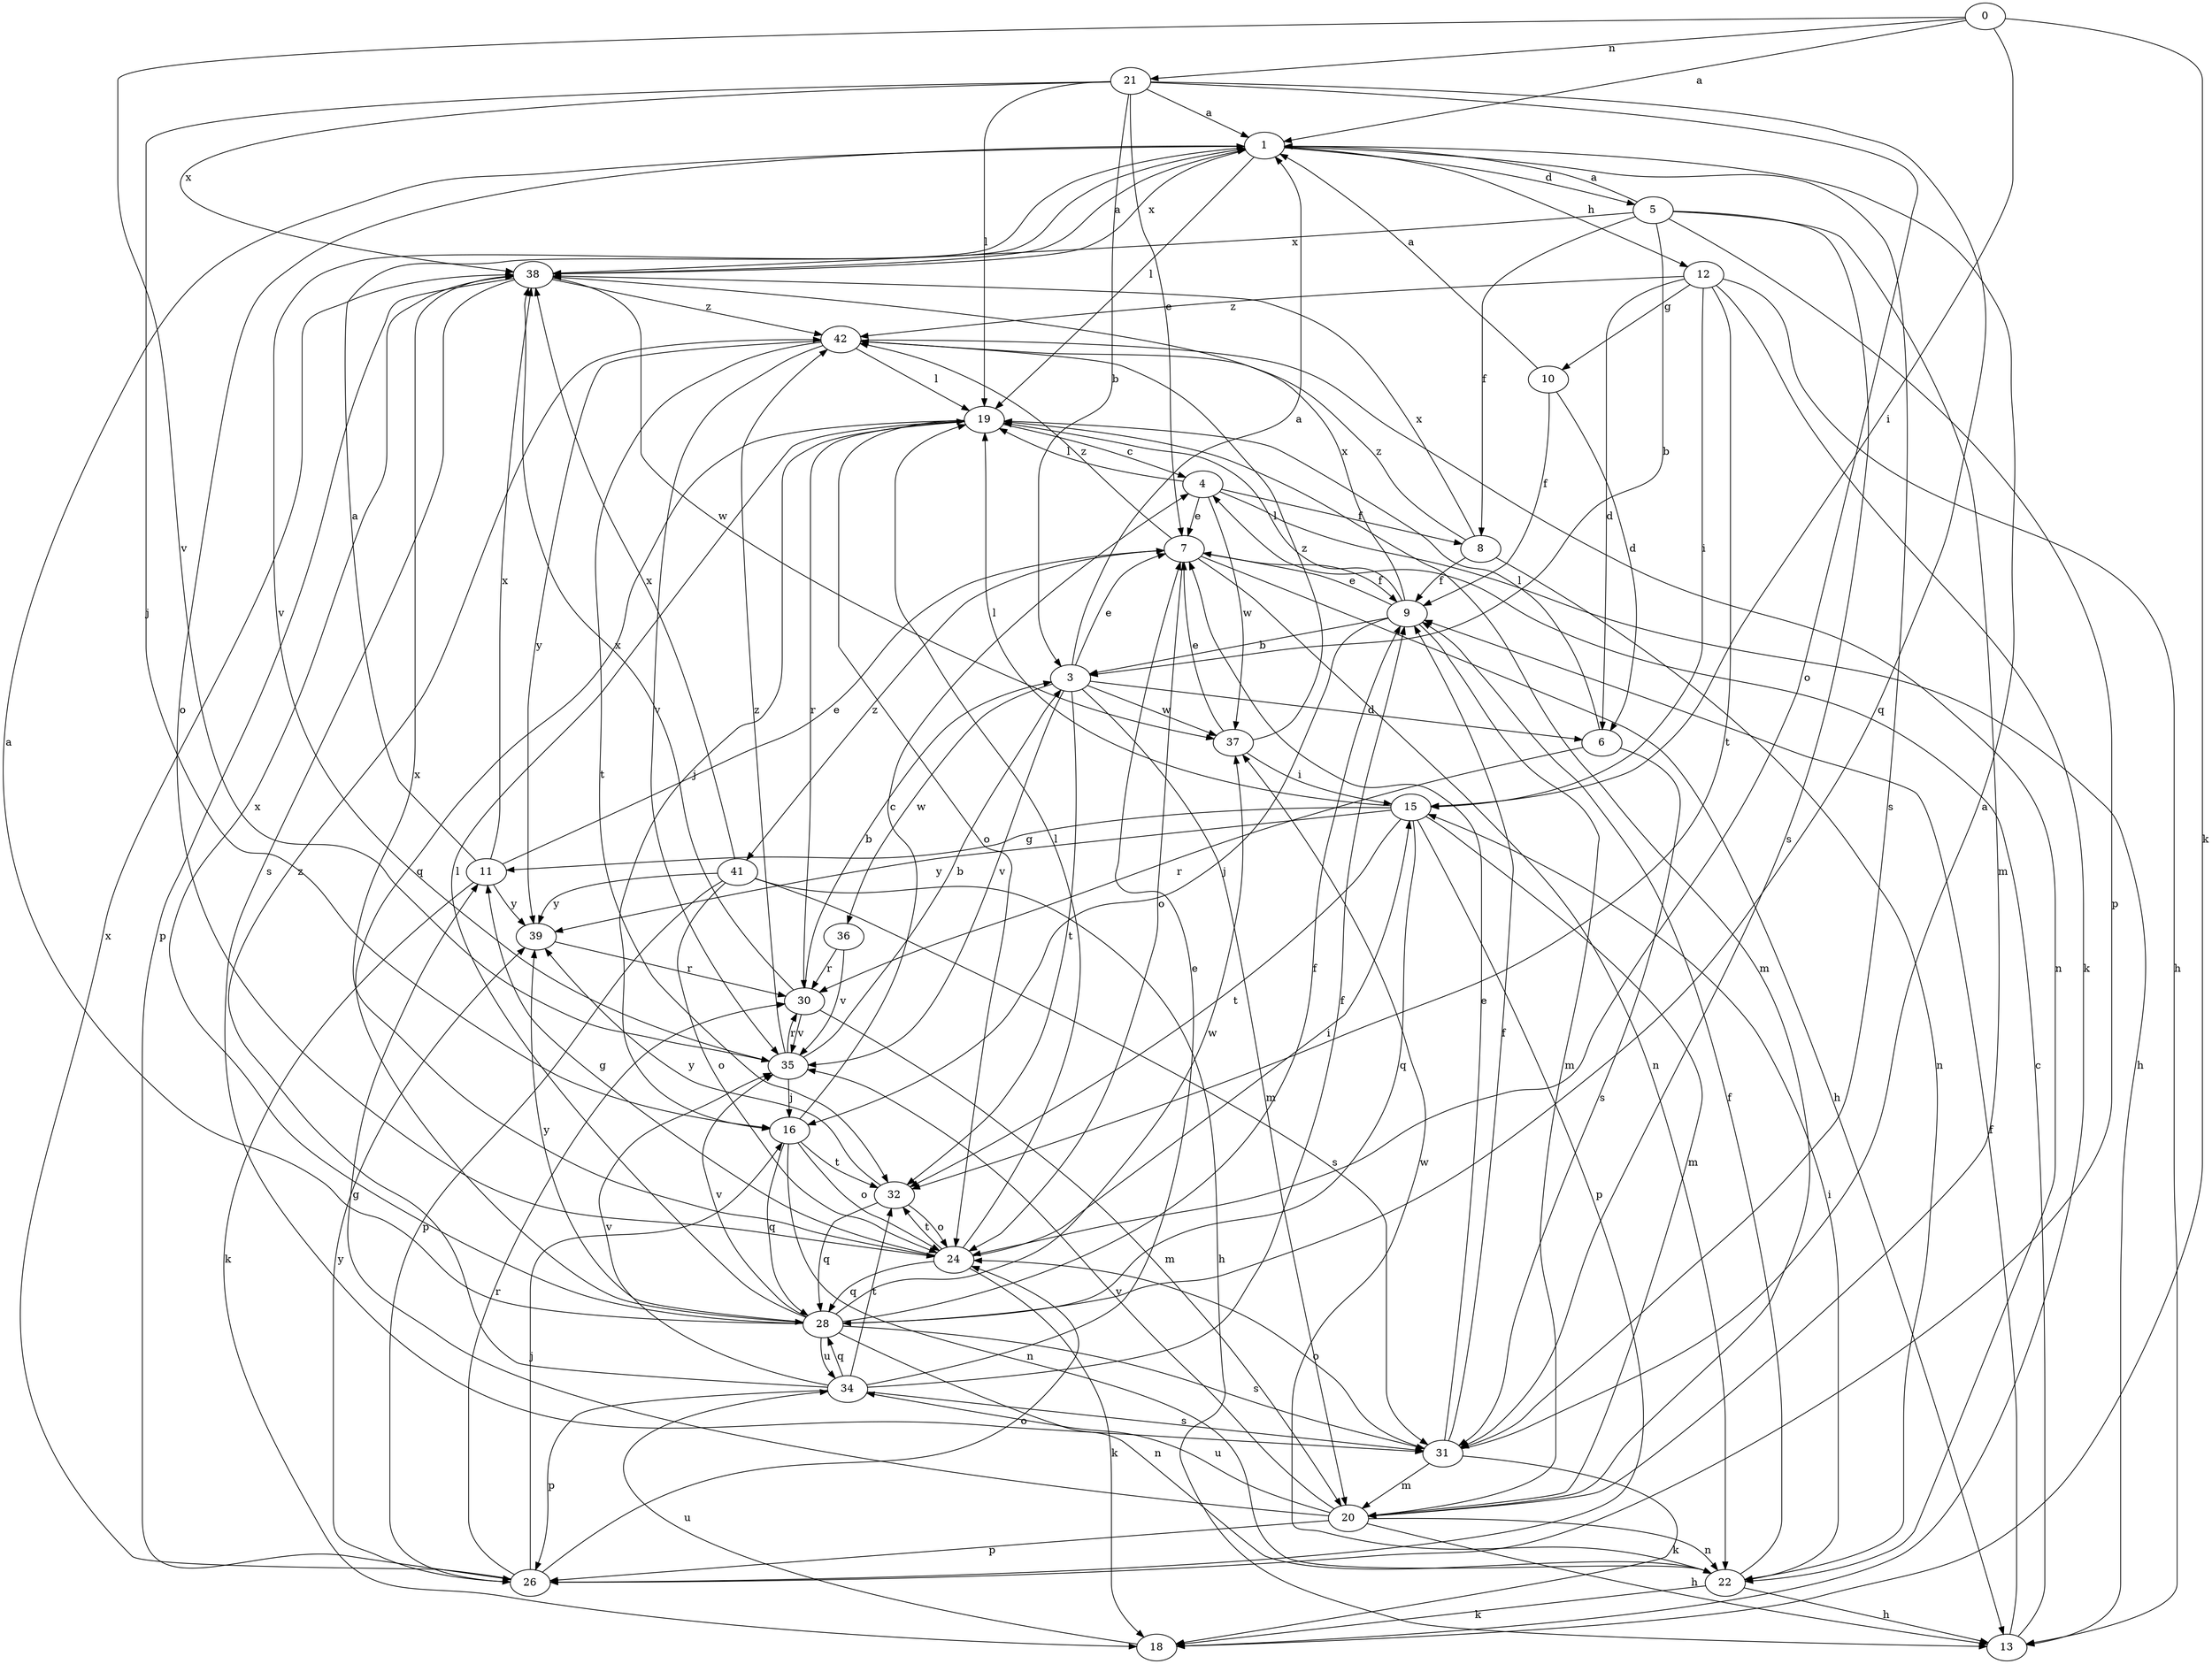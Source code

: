 strict digraph  {
0;
1;
3;
4;
5;
6;
7;
8;
9;
10;
11;
12;
13;
15;
16;
18;
19;
20;
21;
22;
24;
26;
28;
30;
31;
32;
34;
35;
36;
37;
38;
39;
41;
42;
0 -> 1  [label=a];
0 -> 15  [label=i];
0 -> 18  [label=k];
0 -> 21  [label=n];
0 -> 35  [label=v];
1 -> 5  [label=d];
1 -> 12  [label=h];
1 -> 19  [label=l];
1 -> 24  [label=o];
1 -> 31  [label=s];
1 -> 35  [label=v];
1 -> 38  [label=x];
3 -> 1  [label=a];
3 -> 6  [label=d];
3 -> 7  [label=e];
3 -> 20  [label=m];
3 -> 32  [label=t];
3 -> 35  [label=v];
3 -> 36  [label=w];
3 -> 37  [label=w];
4 -> 7  [label=e];
4 -> 8  [label=f];
4 -> 13  [label=h];
4 -> 19  [label=l];
4 -> 37  [label=w];
5 -> 1  [label=a];
5 -> 3  [label=b];
5 -> 8  [label=f];
5 -> 20  [label=m];
5 -> 26  [label=p];
5 -> 31  [label=s];
5 -> 38  [label=x];
6 -> 19  [label=l];
6 -> 30  [label=r];
6 -> 31  [label=s];
7 -> 9  [label=f];
7 -> 13  [label=h];
7 -> 22  [label=n];
7 -> 24  [label=o];
7 -> 41  [label=z];
7 -> 42  [label=z];
8 -> 9  [label=f];
8 -> 22  [label=n];
8 -> 38  [label=x];
8 -> 42  [label=z];
9 -> 3  [label=b];
9 -> 7  [label=e];
9 -> 16  [label=j];
9 -> 19  [label=l];
9 -> 20  [label=m];
9 -> 38  [label=x];
10 -> 1  [label=a];
10 -> 6  [label=d];
10 -> 9  [label=f];
11 -> 1  [label=a];
11 -> 7  [label=e];
11 -> 18  [label=k];
11 -> 38  [label=x];
11 -> 39  [label=y];
12 -> 6  [label=d];
12 -> 10  [label=g];
12 -> 13  [label=h];
12 -> 15  [label=i];
12 -> 18  [label=k];
12 -> 32  [label=t];
12 -> 42  [label=z];
13 -> 4  [label=c];
13 -> 9  [label=f];
15 -> 11  [label=g];
15 -> 19  [label=l];
15 -> 20  [label=m];
15 -> 26  [label=p];
15 -> 28  [label=q];
15 -> 32  [label=t];
15 -> 39  [label=y];
16 -> 4  [label=c];
16 -> 22  [label=n];
16 -> 24  [label=o];
16 -> 28  [label=q];
16 -> 32  [label=t];
18 -> 34  [label=u];
19 -> 4  [label=c];
19 -> 16  [label=j];
19 -> 20  [label=m];
19 -> 24  [label=o];
19 -> 28  [label=q];
19 -> 30  [label=r];
20 -> 11  [label=g];
20 -> 13  [label=h];
20 -> 22  [label=n];
20 -> 26  [label=p];
20 -> 34  [label=u];
20 -> 35  [label=v];
21 -> 1  [label=a];
21 -> 3  [label=b];
21 -> 7  [label=e];
21 -> 16  [label=j];
21 -> 19  [label=l];
21 -> 24  [label=o];
21 -> 28  [label=q];
21 -> 38  [label=x];
22 -> 9  [label=f];
22 -> 13  [label=h];
22 -> 15  [label=i];
22 -> 18  [label=k];
22 -> 37  [label=w];
24 -> 11  [label=g];
24 -> 15  [label=i];
24 -> 18  [label=k];
24 -> 19  [label=l];
24 -> 28  [label=q];
24 -> 32  [label=t];
24 -> 38  [label=x];
26 -> 16  [label=j];
26 -> 24  [label=o];
26 -> 30  [label=r];
26 -> 38  [label=x];
26 -> 39  [label=y];
28 -> 1  [label=a];
28 -> 9  [label=f];
28 -> 19  [label=l];
28 -> 22  [label=n];
28 -> 31  [label=s];
28 -> 34  [label=u];
28 -> 35  [label=v];
28 -> 37  [label=w];
28 -> 38  [label=x];
28 -> 39  [label=y];
30 -> 3  [label=b];
30 -> 20  [label=m];
30 -> 35  [label=v];
30 -> 38  [label=x];
31 -> 1  [label=a];
31 -> 7  [label=e];
31 -> 9  [label=f];
31 -> 18  [label=k];
31 -> 20  [label=m];
31 -> 24  [label=o];
32 -> 24  [label=o];
32 -> 28  [label=q];
32 -> 39  [label=y];
34 -> 7  [label=e];
34 -> 9  [label=f];
34 -> 26  [label=p];
34 -> 28  [label=q];
34 -> 31  [label=s];
34 -> 32  [label=t];
34 -> 35  [label=v];
34 -> 42  [label=z];
35 -> 3  [label=b];
35 -> 16  [label=j];
35 -> 30  [label=r];
35 -> 42  [label=z];
36 -> 30  [label=r];
36 -> 35  [label=v];
37 -> 7  [label=e];
37 -> 15  [label=i];
37 -> 42  [label=z];
38 -> 1  [label=a];
38 -> 26  [label=p];
38 -> 31  [label=s];
38 -> 37  [label=w];
38 -> 42  [label=z];
39 -> 30  [label=r];
41 -> 13  [label=h];
41 -> 24  [label=o];
41 -> 26  [label=p];
41 -> 31  [label=s];
41 -> 38  [label=x];
41 -> 39  [label=y];
42 -> 19  [label=l];
42 -> 22  [label=n];
42 -> 32  [label=t];
42 -> 35  [label=v];
42 -> 39  [label=y];
}
